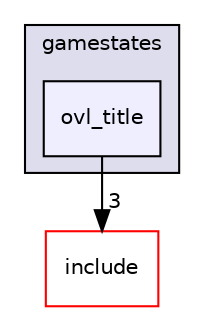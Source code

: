 digraph "src/overlays/gamestates/ovl_title" {
  compound=true
  node [ fontsize="10", fontname="Helvetica"];
  edge [ labelfontsize="10", labelfontname="Helvetica"];
  subgraph clusterdir_c9e96873374b10f26a7346c9c0a0c101 {
    graph [ bgcolor="#ddddee", pencolor="black", label="gamestates" fontname="Helvetica", fontsize="10", URL="dir_c9e96873374b10f26a7346c9c0a0c101.html"]
  dir_2a149f3a26d72fec671539f46a355c1c [shape=box, label="ovl_title", style="filled", fillcolor="#eeeeff", pencolor="black", URL="dir_2a149f3a26d72fec671539f46a355c1c.html"];
  }
  dir_d44c64559bbebec7f509842c48db8b23 [shape=box label="include" fillcolor="white" style="filled" color="red" URL="dir_d44c64559bbebec7f509842c48db8b23.html"];
  dir_2a149f3a26d72fec671539f46a355c1c->dir_d44c64559bbebec7f509842c48db8b23 [headlabel="3", labeldistance=1.5 headhref="dir_000481_000000.html"];
}
